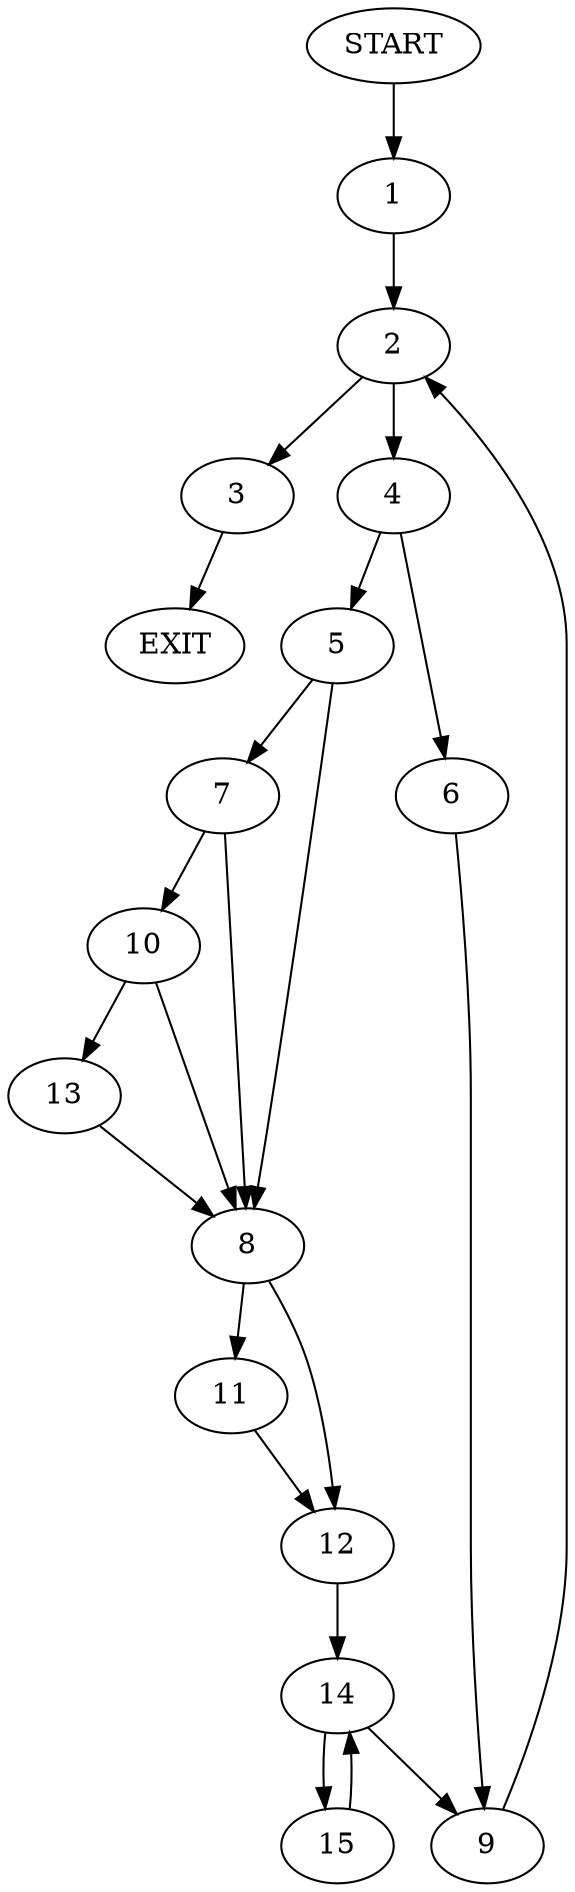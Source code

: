 digraph {
0 [label="START"]
16 [label="EXIT"]
0 -> 1
1 -> 2
2 -> 3
2 -> 4
3 -> 16
4 -> 5
4 -> 6
5 -> 7
5 -> 8
6 -> 9
9 -> 2
7 -> 10
7 -> 8
8 -> 11
8 -> 12
10 -> 13
10 -> 8
13 -> 8
11 -> 12
12 -> 14
14 -> 15
14 -> 9
15 -> 14
}
